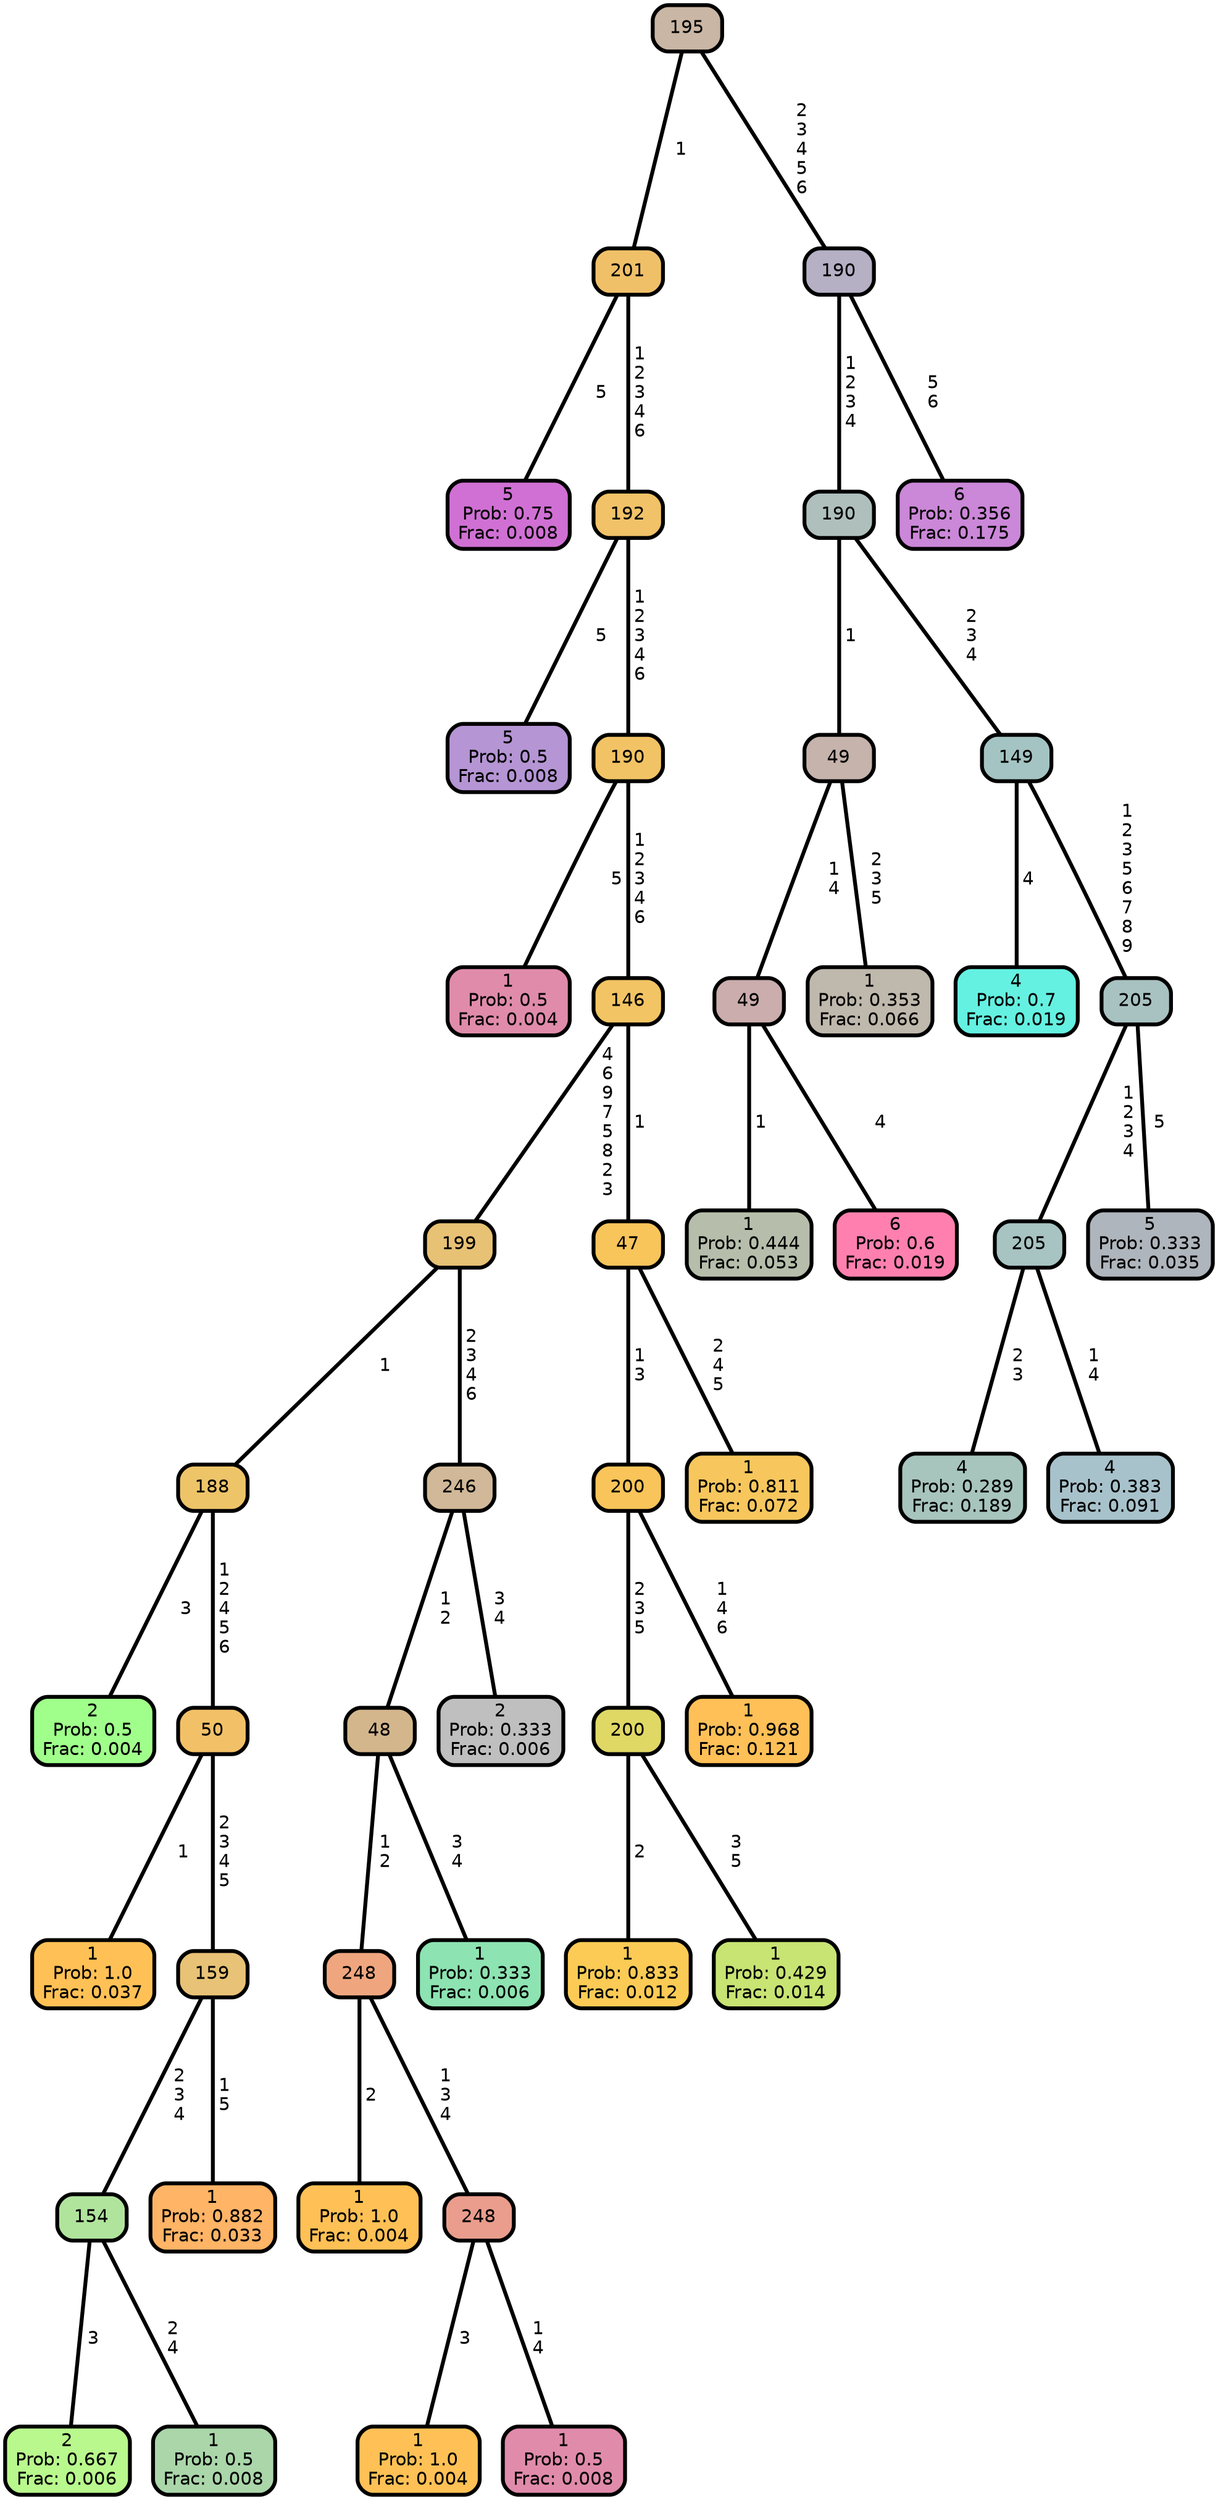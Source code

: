 graph Tree {
node [shape=box, style="filled, rounded",color="black",penwidth="3",fontcolor="black",                 fontname=helvetica] ;
graph [ranksep="0 equally", splines=straight,                 bgcolor=transparent, dpi=200] ;
edge [fontname=helvetica, color=black] ;
0 [label="5
Prob: 0.75
Frac: 0.008", fillcolor="#d070d4"] ;
1 [label="201", fillcolor="#f0c069"] ;
2 [label="5
Prob: 0.5
Frac: 0.008", fillcolor="#b595d4"] ;
3 [label="192", fillcolor="#f1c267"] ;
4 [label="1
Prob: 0.5
Frac: 0.004", fillcolor="#e08baa"] ;
5 [label="190", fillcolor="#f2c364"] ;
6 [label="2
Prob: 0.5
Frac: 0.004", fillcolor="#a0ff8b"] ;
7 [label="188", fillcolor="#eec469"] ;
8 [label="1
Prob: 1.0
Frac: 0.037", fillcolor="#ffc155"] ;
9 [label="50", fillcolor="#f2c167"] ;
10 [label="2
Prob: 0.667
Frac: 0.006", fillcolor="#b9f88d"] ;
11 [label="154", fillcolor="#b0e49d"] ;
12 [label="1
Prob: 0.5
Frac: 0.008", fillcolor="#aad6aa"] ;
13 [label="159", fillcolor="#e8c276"] ;
14 [label="1
Prob: 0.882
Frac: 0.033", fillcolor="#ffb466"] ;
15 [label="199", fillcolor="#e7c174"] ;
16 [label="1
Prob: 1.0
Frac: 0.004", fillcolor="#ffc155"] ;
17 [label="248", fillcolor="#efa67f"] ;
18 [label="1
Prob: 1.0
Frac: 0.004", fillcolor="#ffc155"] ;
19 [label="248", fillcolor="#ea9d8d"] ;
20 [label="1
Prob: 0.5
Frac: 0.008", fillcolor="#e08baa"] ;
21 [label="48", fillcolor="#d4b68d"] ;
22 [label="1
Prob: 0.333
Frac: 0.006", fillcolor="#8de3b1"] ;
23 [label="246", fillcolor="#d0b898"] ;
24 [label="2
Prob: 0.333
Frac: 0.006", fillcolor="#bfbfbf"] ;
25 [label="146", fillcolor="#f2c463"] ;
26 [label="1
Prob: 0.833
Frac: 0.012", fillcolor="#fbcb55"] ;
27 [label="200", fillcolor="#e0d865"] ;
28 [label="1
Prob: 0.429
Frac: 0.014", fillcolor="#c8e473"] ;
29 [label="200", fillcolor="#f9c459"] ;
30 [label="1
Prob: 0.968
Frac: 0.121", fillcolor="#fec057"] ;
31 [label="47", fillcolor="#f8c55b"] ;
32 [label="1
Prob: 0.811
Frac: 0.072", fillcolor="#f7c75d"] ;
33 [label="195", fillcolor="#cab6a4"] ;
34 [label="1
Prob: 0.444
Frac: 0.053", fillcolor="#b6beab"] ;
35 [label="49", fillcolor="#caadac"] ;
36 [label="6
Prob: 0.6
Frac: 0.019", fillcolor="#ff80af"] ;
37 [label="49", fillcolor="#c5b3ac"] ;
38 [label="1
Prob: 0.353
Frac: 0.066", fillcolor="#bfb8ac"] ;
39 [label="190", fillcolor="#aebfbc"] ;
40 [label="4
Prob: 0.7
Frac: 0.019", fillcolor="#64f1e1"] ;
41 [label="149", fillcolor="#a4c4c3"] ;
42 [label="4
Prob: 0.289
Frac: 0.189", fillcolor="#a7c4bd"] ;
43 [label="205", fillcolor="#a7c3c2"] ;
44 [label="4
Prob: 0.383
Frac: 0.091", fillcolor="#a8c2cb"] ;
45 [label="205", fillcolor="#a8c2c1"] ;
46 [label="5
Prob: 0.333
Frac: 0.035", fillcolor="#afb5bc"] ;
47 [label="190", fillcolor="#b5b0c4"] ;
48 [label="6
Prob: 0.356
Frac: 0.175", fillcolor="#cb87d8"] ;
1 -- 0 [label=" 5",penwidth=3] ;
1 -- 3 [label=" 1\n 2\n 3\n 4\n 6",penwidth=3] ;
3 -- 2 [label=" 5",penwidth=3] ;
3 -- 5 [label=" 1\n 2\n 3\n 4\n 6",penwidth=3] ;
5 -- 4 [label=" 5",penwidth=3] ;
5 -- 25 [label=" 1\n 2\n 3\n 4\n 6",penwidth=3] ;
7 -- 6 [label=" 3",penwidth=3] ;
7 -- 9 [label=" 1\n 2\n 4\n 5\n 6",penwidth=3] ;
9 -- 8 [label=" 1",penwidth=3] ;
9 -- 13 [label=" 2\n 3\n 4\n 5",penwidth=3] ;
11 -- 10 [label=" 3",penwidth=3] ;
11 -- 12 [label=" 2\n 4",penwidth=3] ;
13 -- 11 [label=" 2\n 3\n 4",penwidth=3] ;
13 -- 14 [label=" 1\n 5",penwidth=3] ;
15 -- 7 [label=" 1",penwidth=3] ;
15 -- 23 [label=" 2\n 3\n 4\n 6",penwidth=3] ;
17 -- 16 [label=" 2",penwidth=3] ;
17 -- 19 [label=" 1\n 3\n 4",penwidth=3] ;
19 -- 18 [label=" 3",penwidth=3] ;
19 -- 20 [label=" 1\n 4",penwidth=3] ;
21 -- 17 [label=" 1\n 2",penwidth=3] ;
21 -- 22 [label=" 3\n 4",penwidth=3] ;
23 -- 21 [label=" 1\n 2",penwidth=3] ;
23 -- 24 [label=" 3\n 4",penwidth=3] ;
25 -- 15 [label=" 4\n 6\n 9\n 7\n 5\n 8\n 2\n 3",penwidth=3] ;
25 -- 31 [label=" 1",penwidth=3] ;
27 -- 26 [label=" 2",penwidth=3] ;
27 -- 28 [label=" 3\n 5",penwidth=3] ;
29 -- 27 [label=" 2\n 3\n 5",penwidth=3] ;
29 -- 30 [label=" 1\n 4\n 6",penwidth=3] ;
31 -- 29 [label=" 1\n 3",penwidth=3] ;
31 -- 32 [label=" 2\n 4\n 5",penwidth=3] ;
33 -- 1 [label=" 1",penwidth=3] ;
33 -- 47 [label=" 2\n 3\n 4\n 5\n 6",penwidth=3] ;
35 -- 34 [label=" 1",penwidth=3] ;
35 -- 36 [label=" 4",penwidth=3] ;
37 -- 35 [label=" 1\n 4",penwidth=3] ;
37 -- 38 [label=" 2\n 3\n 5",penwidth=3] ;
39 -- 37 [label=" 1",penwidth=3] ;
39 -- 41 [label=" 2\n 3\n 4",penwidth=3] ;
41 -- 40 [label=" 4",penwidth=3] ;
41 -- 45 [label=" 1\n 2\n 3\n 5\n 6\n 7\n 8\n 9",penwidth=3] ;
43 -- 42 [label=" 2\n 3",penwidth=3] ;
43 -- 44 [label=" 1\n 4",penwidth=3] ;
45 -- 43 [label=" 1\n 2\n 3\n 4",penwidth=3] ;
45 -- 46 [label=" 5",penwidth=3] ;
47 -- 39 [label=" 1\n 2\n 3\n 4",penwidth=3] ;
47 -- 48 [label=" 5\n 6",penwidth=3] ;
{rank = same;}}